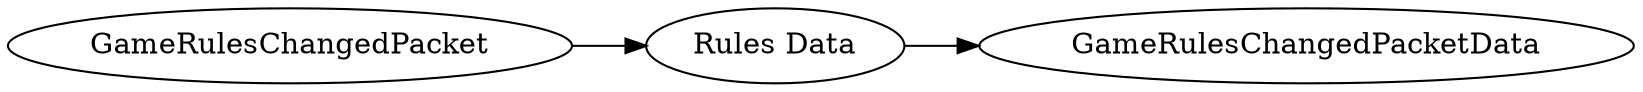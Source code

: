 digraph "GameRulesChangedPacket" {
rankdir = LR
0
0 -> 1
1 -> 2

0 [label="GameRulesChangedPacket",comment="name: \"GameRulesChangedPacket\", typeName: \"\", id: 0, branchId: 72, recurseId: -1, attributes: 0, notes: \"\""];
1 [label="Rules Data",comment="name: \"Rules Data\", typeName: \"GameRulesChangedPacketData\", id: 1, branchId: 0, recurseId: -1, attributes: 256, notes: \"\""];
2 [label="GameRulesChangedPacketData",comment="name: \"GameRulesChangedPacketData\", typeName: \"\", id: 2, branchId: 0, recurseId: -1, attributes: 512, notes: \"\""];
{ rank = max;2}

}
